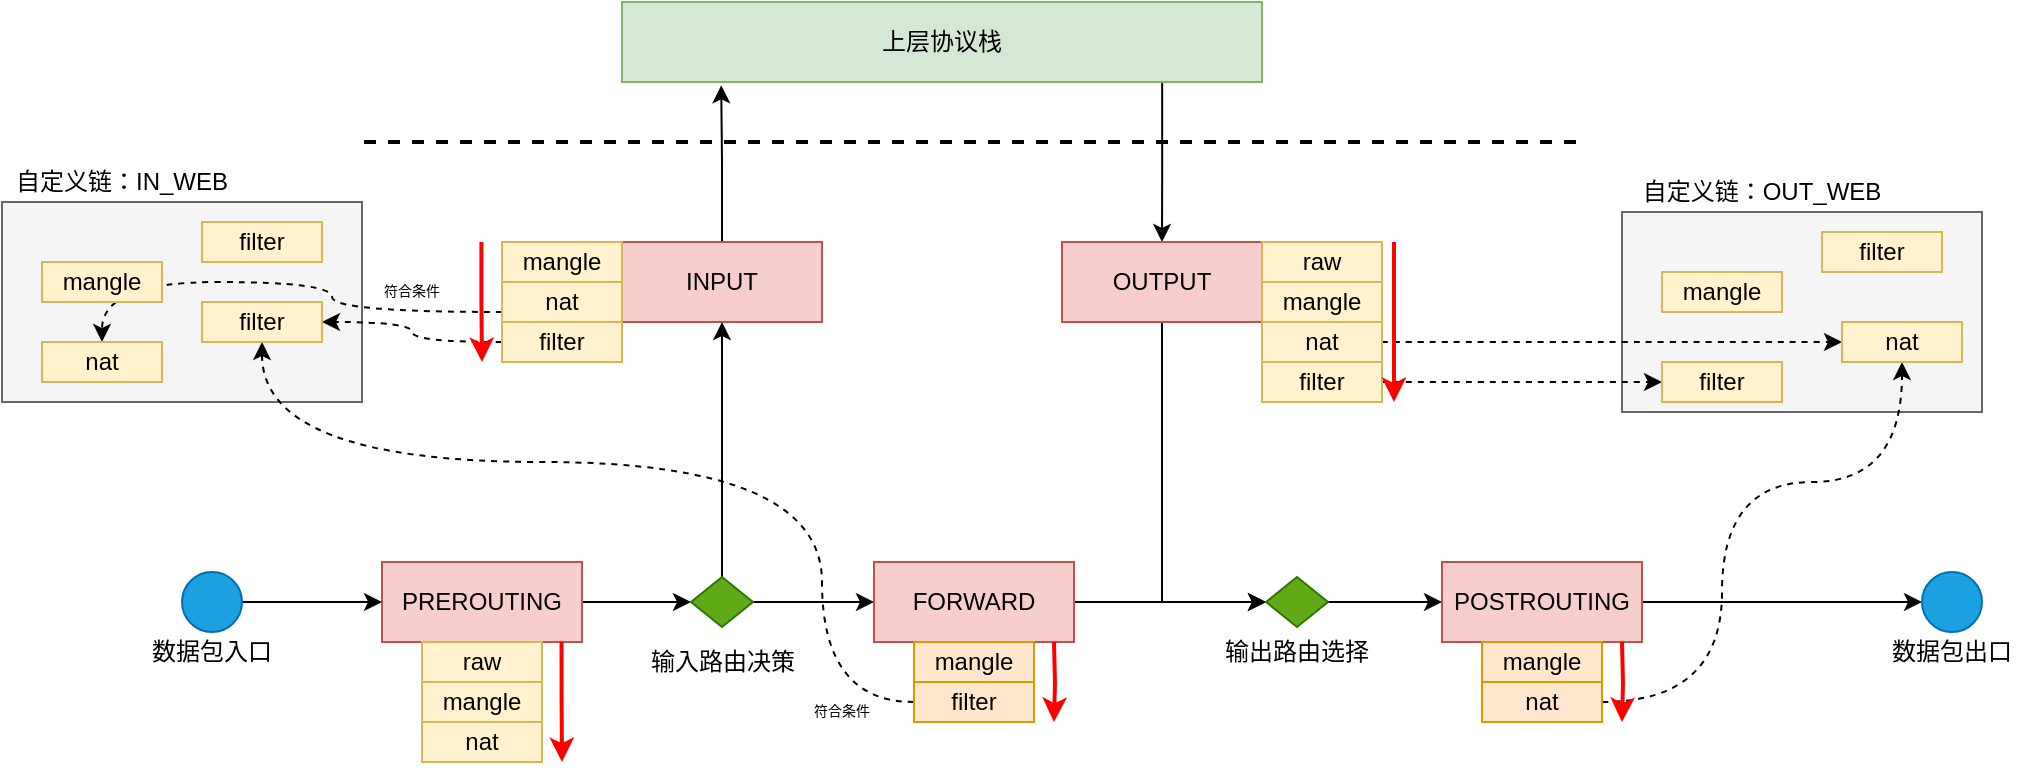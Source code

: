 <mxfile version="20.8.20" type="device"><diagram name="第 1 页" id="3C3xib8dP2eyhvRNx_7X"><mxGraphModel dx="1259" dy="628" grid="1" gridSize="10" guides="1" tooltips="1" connect="1" arrows="1" fold="1" page="1" pageScale="1" pageWidth="827" pageHeight="1169" math="0" shadow="0"><root><mxCell id="0"/><mxCell id="1" parent="0"/><mxCell id="LdXf7nQ6u4iNYMLFst4R-63" value="" style="rounded=0;whiteSpace=wrap;html=1;fillColor=#f5f5f5;fontColor=#333333;strokeColor=#666666;" parent="1" vertex="1"><mxGeometry x="890" y="365" width="180" height="100" as="geometry"/></mxCell><mxCell id="LdXf7nQ6u4iNYMLFst4R-55" value="" style="rounded=0;whiteSpace=wrap;html=1;fillColor=#f5f5f5;fontColor=#333333;strokeColor=#666666;" parent="1" vertex="1"><mxGeometry x="80" y="360" width="180" height="100" as="geometry"/></mxCell><mxCell id="LdXf7nQ6u4iNYMLFst4R-40" style="edgeStyle=orthogonalEdgeStyle;rounded=0;orthogonalLoop=1;jettySize=auto;html=1;exitX=0.844;exitY=1.011;exitDx=0;exitDy=0;exitPerimeter=0;" parent="1" source="LdXf7nQ6u4iNYMLFst4R-1" target="LdXf7nQ6u4iNYMLFst4R-6" edge="1"><mxGeometry relative="1" as="geometry"/></mxCell><mxCell id="LdXf7nQ6u4iNYMLFst4R-1" value="上层协议栈" style="rounded=0;whiteSpace=wrap;html=1;fillColor=#d5e8d4;strokeColor=#82b366;" parent="1" vertex="1"><mxGeometry x="390" y="260" width="320" height="40" as="geometry"/></mxCell><mxCell id="LdXf7nQ6u4iNYMLFst4R-39" style="edgeStyle=orthogonalEdgeStyle;rounded=0;orthogonalLoop=1;jettySize=auto;html=1;exitX=0.5;exitY=0;exitDx=0;exitDy=0;entryX=0.155;entryY=1.041;entryDx=0;entryDy=0;entryPerimeter=0;" parent="1" source="LdXf7nQ6u4iNYMLFst4R-2" target="LdXf7nQ6u4iNYMLFst4R-1" edge="1"><mxGeometry relative="1" as="geometry"/></mxCell><mxCell id="LdXf7nQ6u4iNYMLFst4R-2" value="INPUT" style="rounded=0;whiteSpace=wrap;html=1;fillColor=#f8cecc;strokeColor=#b85450;" parent="1" vertex="1"><mxGeometry x="390" y="380" width="100" height="40" as="geometry"/></mxCell><mxCell id="LdXf7nQ6u4iNYMLFst4R-3" value="mangle" style="rounded=0;whiteSpace=wrap;html=1;fillColor=#fff2cc;strokeColor=#d6b656;" parent="1" vertex="1"><mxGeometry x="330" y="380" width="60" height="20" as="geometry"/></mxCell><mxCell id="LdXf7nQ6u4iNYMLFst4R-60" style="edgeStyle=orthogonalEdgeStyle;curved=1;rounded=0;orthogonalLoop=1;jettySize=auto;html=1;exitX=0;exitY=0.75;exitDx=0;exitDy=0;entryX=0.5;entryY=0;entryDx=0;entryDy=0;dashed=1;strokeColor=#000000;strokeWidth=1;" parent="1" source="LdXf7nQ6u4iNYMLFst4R-4" target="LdXf7nQ6u4iNYMLFst4R-51" edge="1"><mxGeometry relative="1" as="geometry"><Array as="points"><mxPoint x="245" y="415"/><mxPoint x="245" y="400"/><mxPoint x="130" y="400"/></Array></mxGeometry></mxCell><mxCell id="LdXf7nQ6u4iNYMLFst4R-4" value="nat" style="rounded=0;whiteSpace=wrap;html=1;fillColor=#fff2cc;strokeColor=#d6b656;" parent="1" vertex="1"><mxGeometry x="330" y="400" width="60" height="20" as="geometry"/></mxCell><mxCell id="LdXf7nQ6u4iNYMLFst4R-58" style="edgeStyle=orthogonalEdgeStyle;rounded=0;orthogonalLoop=1;jettySize=auto;html=1;exitX=0;exitY=0.5;exitDx=0;exitDy=0;entryX=1;entryY=0.5;entryDx=0;entryDy=0;strokeColor=#000000;strokeWidth=1;curved=1;dashed=1;" parent="1" source="LdXf7nQ6u4iNYMLFst4R-5" target="LdXf7nQ6u4iNYMLFst4R-52" edge="1"><mxGeometry relative="1" as="geometry"/></mxCell><mxCell id="LdXf7nQ6u4iNYMLFst4R-5" value="filter" style="rounded=0;whiteSpace=wrap;html=1;fillColor=#fff2cc;strokeColor=#d6b656;" parent="1" vertex="1"><mxGeometry x="330" y="420" width="60" height="20" as="geometry"/></mxCell><mxCell id="62BUvFlx5klevteG8LBa-3" style="edgeStyle=orthogonalEdgeStyle;rounded=0;orthogonalLoop=1;jettySize=auto;html=1;exitX=0.5;exitY=1;exitDx=0;exitDy=0;entryX=0;entryY=0.5;entryDx=0;entryDy=0;" edge="1" parent="1" source="LdXf7nQ6u4iNYMLFst4R-6" target="dakSZpnpqlkhCH-X8MIS-1"><mxGeometry relative="1" as="geometry"/></mxCell><mxCell id="LdXf7nQ6u4iNYMLFst4R-6" value="OUTPUT" style="rounded=0;whiteSpace=wrap;html=1;fillColor=#f8cecc;strokeColor=#b85450;" parent="1" vertex="1"><mxGeometry x="610" y="380" width="100" height="40" as="geometry"/></mxCell><mxCell id="LdXf7nQ6u4iNYMLFst4R-7" value="mangle" style="rounded=0;whiteSpace=wrap;html=1;fillColor=#fff2cc;strokeColor=#d6b656;" parent="1" vertex="1"><mxGeometry x="710" y="400" width="60" height="20" as="geometry"/></mxCell><mxCell id="LdXf7nQ6u4iNYMLFst4R-70" style="edgeStyle=orthogonalEdgeStyle;curved=1;rounded=0;orthogonalLoop=1;jettySize=auto;html=1;exitX=1;exitY=0.5;exitDx=0;exitDy=0;entryX=0;entryY=0.5;entryDx=0;entryDy=0;dashed=1;strokeColor=#000000;strokeWidth=1;fontSize=7;" parent="1" source="LdXf7nQ6u4iNYMLFst4R-8" target="LdXf7nQ6u4iNYMLFst4R-65" edge="1"><mxGeometry relative="1" as="geometry"/></mxCell><mxCell id="LdXf7nQ6u4iNYMLFst4R-8" value="nat" style="rounded=0;whiteSpace=wrap;html=1;fillColor=#fff2cc;strokeColor=#d6b656;" parent="1" vertex="1"><mxGeometry x="710" y="420" width="60" height="20" as="geometry"/></mxCell><mxCell id="LdXf7nQ6u4iNYMLFst4R-69" style="edgeStyle=orthogonalEdgeStyle;curved=1;rounded=0;orthogonalLoop=1;jettySize=auto;html=1;exitX=1;exitY=0.5;exitDx=0;exitDy=0;entryX=0;entryY=0.5;entryDx=0;entryDy=0;dashed=1;strokeColor=#000000;strokeWidth=1;fontSize=7;" parent="1" source="LdXf7nQ6u4iNYMLFst4R-9" target="LdXf7nQ6u4iNYMLFst4R-66" edge="1"><mxGeometry relative="1" as="geometry"/></mxCell><mxCell id="LdXf7nQ6u4iNYMLFst4R-9" value="filter" style="rounded=0;whiteSpace=wrap;html=1;fillColor=#fff2cc;strokeColor=#d6b656;" parent="1" vertex="1"><mxGeometry x="710" y="440" width="60" height="20" as="geometry"/></mxCell><mxCell id="LdXf7nQ6u4iNYMLFst4R-10" value="raw" style="rounded=0;whiteSpace=wrap;html=1;fillColor=#fff2cc;strokeColor=#d6b656;" parent="1" vertex="1"><mxGeometry x="710" y="380" width="60" height="20" as="geometry"/></mxCell><mxCell id="dakSZpnpqlkhCH-X8MIS-2" style="edgeStyle=orthogonalEdgeStyle;rounded=0;orthogonalLoop=1;jettySize=auto;html=1;exitX=1;exitY=0.5;exitDx=0;exitDy=0;entryX=0;entryY=0.5;entryDx=0;entryDy=0;" parent="1" source="LdXf7nQ6u4iNYMLFst4R-11" target="LdXf7nQ6u4iNYMLFst4R-34" edge="1"><mxGeometry relative="1" as="geometry"/></mxCell><mxCell id="LdXf7nQ6u4iNYMLFst4R-11" value="POSTROUTING" style="rounded=0;whiteSpace=wrap;html=1;fillColor=#f8cecc;strokeColor=#b85450;" parent="1" vertex="1"><mxGeometry x="800" y="540" width="100" height="40" as="geometry"/></mxCell><mxCell id="LdXf7nQ6u4iNYMLFst4R-12" value="mangle" style="rounded=0;whiteSpace=wrap;html=1;fillColor=#ffe6cc;strokeColor=#d79b00;" parent="1" vertex="1"><mxGeometry x="820" y="580" width="60" height="20" as="geometry"/></mxCell><mxCell id="LdXf7nQ6u4iNYMLFst4R-71" style="edgeStyle=orthogonalEdgeStyle;curved=1;rounded=0;orthogonalLoop=1;jettySize=auto;html=1;exitX=1;exitY=0.5;exitDx=0;exitDy=0;entryX=0.5;entryY=1;entryDx=0;entryDy=0;dashed=1;strokeColor=#000000;strokeWidth=1;fontSize=7;" parent="1" source="LdXf7nQ6u4iNYMLFst4R-13" target="LdXf7nQ6u4iNYMLFst4R-65" edge="1"><mxGeometry relative="1" as="geometry"><Array as="points"><mxPoint x="940" y="610"/><mxPoint x="940" y="500"/><mxPoint x="1030" y="500"/></Array></mxGeometry></mxCell><mxCell id="LdXf7nQ6u4iNYMLFst4R-13" value="nat" style="rounded=0;whiteSpace=wrap;html=1;fillColor=#ffe6cc;strokeColor=#d79b00;" parent="1" vertex="1"><mxGeometry x="820" y="600" width="60" height="20" as="geometry"/></mxCell><mxCell id="62BUvFlx5klevteG8LBa-1" style="edgeStyle=orthogonalEdgeStyle;rounded=0;orthogonalLoop=1;jettySize=auto;html=1;exitX=1;exitY=0.5;exitDx=0;exitDy=0;entryX=0;entryY=0.5;entryDx=0;entryDy=0;" edge="1" parent="1" source="LdXf7nQ6u4iNYMLFst4R-16" target="dakSZpnpqlkhCH-X8MIS-1"><mxGeometry relative="1" as="geometry"/></mxCell><mxCell id="LdXf7nQ6u4iNYMLFst4R-16" value="FORWARD" style="rounded=0;whiteSpace=wrap;html=1;fillColor=#f8cecc;strokeColor=#b85450;" parent="1" vertex="1"><mxGeometry x="516" y="540" width="100" height="40" as="geometry"/></mxCell><mxCell id="LdXf7nQ6u4iNYMLFst4R-17" value="mangle" style="rounded=0;whiteSpace=wrap;html=1;fillColor=#ffe6cc;strokeColor=#d79b00;" parent="1" vertex="1"><mxGeometry x="536" y="580" width="60" height="20" as="geometry"/></mxCell><mxCell id="LdXf7nQ6u4iNYMLFst4R-59" style="edgeStyle=orthogonalEdgeStyle;curved=1;rounded=0;orthogonalLoop=1;jettySize=auto;html=1;exitX=0;exitY=0.5;exitDx=0;exitDy=0;strokeColor=#000000;strokeWidth=1;dashed=1;" parent="1" source="LdXf7nQ6u4iNYMLFst4R-19" target="LdXf7nQ6u4iNYMLFst4R-52" edge="1"><mxGeometry relative="1" as="geometry"><Array as="points"><mxPoint x="490" y="610"/><mxPoint x="490" y="490"/><mxPoint x="210" y="490"/></Array></mxGeometry></mxCell><mxCell id="LdXf7nQ6u4iNYMLFst4R-19" value="filter" style="rounded=0;whiteSpace=wrap;html=1;fillColor=#ffe6cc;strokeColor=#d79b00;" parent="1" vertex="1"><mxGeometry x="536" y="600" width="60" height="20" as="geometry"/></mxCell><mxCell id="LdXf7nQ6u4iNYMLFst4R-29" style="edgeStyle=orthogonalEdgeStyle;rounded=0;orthogonalLoop=1;jettySize=auto;html=1;exitX=1;exitY=0.5;exitDx=0;exitDy=0;" parent="1" source="LdXf7nQ6u4iNYMLFst4R-21" target="LdXf7nQ6u4iNYMLFst4R-28" edge="1"><mxGeometry relative="1" as="geometry"/></mxCell><mxCell id="LdXf7nQ6u4iNYMLFst4R-21" value="PREROUTING" style="rounded=0;whiteSpace=wrap;html=1;fillColor=#f8cecc;strokeColor=#b85450;" parent="1" vertex="1"><mxGeometry x="270" y="540" width="100" height="40" as="geometry"/></mxCell><mxCell id="LdXf7nQ6u4iNYMLFst4R-22" value="mangle" style="rounded=0;whiteSpace=wrap;html=1;fillColor=#fff2cc;strokeColor=#d6b656;" parent="1" vertex="1"><mxGeometry x="290" y="600" width="60" height="20" as="geometry"/></mxCell><mxCell id="LdXf7nQ6u4iNYMLFst4R-23" value="nat" style="rounded=0;whiteSpace=wrap;html=1;fillColor=#fff2cc;strokeColor=#d6b656;" parent="1" vertex="1"><mxGeometry x="290" y="620" width="60" height="20" as="geometry"/></mxCell><mxCell id="LdXf7nQ6u4iNYMLFst4R-25" value="raw" style="rounded=0;whiteSpace=wrap;html=1;fillColor=#fff2cc;strokeColor=#d6b656;" parent="1" vertex="1"><mxGeometry x="290" y="580" width="60" height="20" as="geometry"/></mxCell><mxCell id="LdXf7nQ6u4iNYMLFst4R-27" style="edgeStyle=orthogonalEdgeStyle;rounded=0;orthogonalLoop=1;jettySize=auto;html=1;" parent="1" source="LdXf7nQ6u4iNYMLFst4R-26" target="LdXf7nQ6u4iNYMLFst4R-21" edge="1"><mxGeometry relative="1" as="geometry"/></mxCell><mxCell id="LdXf7nQ6u4iNYMLFst4R-26" value="" style="ellipse;whiteSpace=wrap;html=1;aspect=fixed;fillColor=#1ba1e2;fontColor=#ffffff;strokeColor=#006EAF;" parent="1" vertex="1"><mxGeometry x="170" y="545" width="30" height="30" as="geometry"/></mxCell><mxCell id="LdXf7nQ6u4iNYMLFst4R-30" style="edgeStyle=orthogonalEdgeStyle;rounded=0;orthogonalLoop=1;jettySize=auto;html=1;exitX=0.5;exitY=0;exitDx=0;exitDy=0;" parent="1" source="LdXf7nQ6u4iNYMLFst4R-28" target="LdXf7nQ6u4iNYMLFst4R-2" edge="1"><mxGeometry relative="1" as="geometry"/></mxCell><mxCell id="LdXf7nQ6u4iNYMLFst4R-31" style="edgeStyle=orthogonalEdgeStyle;rounded=0;orthogonalLoop=1;jettySize=auto;html=1;exitX=1;exitY=0.5;exitDx=0;exitDy=0;" parent="1" source="LdXf7nQ6u4iNYMLFst4R-28" target="LdXf7nQ6u4iNYMLFst4R-16" edge="1"><mxGeometry relative="1" as="geometry"/></mxCell><mxCell id="LdXf7nQ6u4iNYMLFst4R-28" value="" style="rhombus;whiteSpace=wrap;html=1;fillColor=#60a917;fontColor=#ffffff;strokeColor=#2D7600;" parent="1" vertex="1"><mxGeometry x="424.5" y="547.5" width="31" height="25" as="geometry"/></mxCell><mxCell id="LdXf7nQ6u4iNYMLFst4R-34" value="" style="ellipse;whiteSpace=wrap;html=1;aspect=fixed;fillColor=#1ba1e2;fontColor=#ffffff;strokeColor=#006EAF;" parent="1" vertex="1"><mxGeometry x="1040" y="545" width="30" height="30" as="geometry"/></mxCell><mxCell id="LdXf7nQ6u4iNYMLFst4R-36" value="数据包出口" style="text;html=1;strokeColor=none;fillColor=none;align=center;verticalAlign=middle;whiteSpace=wrap;rounded=0;" parent="1" vertex="1"><mxGeometry x="1020" y="570" width="70" height="30" as="geometry"/></mxCell><mxCell id="LdXf7nQ6u4iNYMLFst4R-37" value="数据包入口" style="text;html=1;strokeColor=none;fillColor=none;align=center;verticalAlign=middle;whiteSpace=wrap;rounded=0;" parent="1" vertex="1"><mxGeometry x="150" y="570" width="70" height="30" as="geometry"/></mxCell><mxCell id="LdXf7nQ6u4iNYMLFst4R-38" value="输入路由决策" style="text;html=1;strokeColor=none;fillColor=none;align=center;verticalAlign=middle;whiteSpace=wrap;rounded=0;" parent="1" vertex="1"><mxGeometry x="397.5" y="580" width="85" height="20" as="geometry"/></mxCell><mxCell id="LdXf7nQ6u4iNYMLFst4R-42" style="edgeStyle=orthogonalEdgeStyle;rounded=0;orthogonalLoop=1;jettySize=auto;html=1;strokeWidth=2;strokeColor=#FF0000;" parent="1" edge="1"><mxGeometry relative="1" as="geometry"><mxPoint x="776" y="380" as="sourcePoint"/><mxPoint x="776" y="460" as="targetPoint"/></mxGeometry></mxCell><mxCell id="LdXf7nQ6u4iNYMLFst4R-43" style="edgeStyle=orthogonalEdgeStyle;rounded=0;orthogonalLoop=1;jettySize=auto;html=1;strokeWidth=2;strokeColor=#FF0000;" parent="1" edge="1"><mxGeometry relative="1" as="geometry"><mxPoint x="319.71" y="380" as="sourcePoint"/><mxPoint x="320" y="440" as="targetPoint"/><Array as="points"><mxPoint x="320" y="410"/></Array></mxGeometry></mxCell><mxCell id="LdXf7nQ6u4iNYMLFst4R-44" style="edgeStyle=orthogonalEdgeStyle;rounded=0;orthogonalLoop=1;jettySize=auto;html=1;strokeWidth=2;strokeColor=#FF0000;" parent="1" edge="1"><mxGeometry relative="1" as="geometry"><mxPoint x="890" y="580" as="sourcePoint"/><mxPoint x="890" y="620" as="targetPoint"/></mxGeometry></mxCell><mxCell id="LdXf7nQ6u4iNYMLFst4R-45" style="edgeStyle=orthogonalEdgeStyle;rounded=0;orthogonalLoop=1;jettySize=auto;html=1;strokeWidth=2;strokeColor=#FF0000;" parent="1" edge="1"><mxGeometry relative="1" as="geometry"><mxPoint x="606" y="580" as="sourcePoint"/><mxPoint x="606" y="620" as="targetPoint"/></mxGeometry></mxCell><mxCell id="LdXf7nQ6u4iNYMLFst4R-46" style="edgeStyle=orthogonalEdgeStyle;rounded=0;orthogonalLoop=1;jettySize=auto;html=1;strokeWidth=2;strokeColor=#FF0000;" parent="1" edge="1"><mxGeometry relative="1" as="geometry"><mxPoint x="359.76" y="580" as="sourcePoint"/><mxPoint x="360" y="640" as="targetPoint"/><Array as="points"><mxPoint x="360" y="610"/><mxPoint x="360" y="610"/></Array></mxGeometry></mxCell><mxCell id="LdXf7nQ6u4iNYMLFst4R-48" value="" style="endArrow=none;dashed=1;html=1;rounded=0;strokeColor=#000000;strokeWidth=2;" parent="1" edge="1"><mxGeometry width="50" height="50" relative="1" as="geometry"><mxPoint x="261" y="330" as="sourcePoint"/><mxPoint x="871" y="330" as="targetPoint"/></mxGeometry></mxCell><mxCell id="LdXf7nQ6u4iNYMLFst4R-50" value="mangle" style="rounded=0;whiteSpace=wrap;html=1;fillColor=#fff2cc;strokeColor=#d6b656;" parent="1" vertex="1"><mxGeometry x="100" y="390" width="60" height="20" as="geometry"/></mxCell><mxCell id="LdXf7nQ6u4iNYMLFst4R-51" value="nat" style="rounded=0;whiteSpace=wrap;html=1;fillColor=#fff2cc;strokeColor=#d6b656;" parent="1" vertex="1"><mxGeometry x="100" y="430" width="60" height="20" as="geometry"/></mxCell><mxCell id="LdXf7nQ6u4iNYMLFst4R-52" value="filter" style="rounded=0;whiteSpace=wrap;html=1;fillColor=#fff2cc;strokeColor=#d6b656;" parent="1" vertex="1"><mxGeometry x="180" y="410" width="60" height="20" as="geometry"/></mxCell><mxCell id="LdXf7nQ6u4iNYMLFst4R-54" value="filter" style="rounded=0;whiteSpace=wrap;html=1;fillColor=#fff2cc;strokeColor=#d6b656;" parent="1" vertex="1"><mxGeometry x="180" y="370" width="60" height="20" as="geometry"/></mxCell><mxCell id="LdXf7nQ6u4iNYMLFst4R-56" value="自定义链：IN_WEB" style="text;html=1;strokeColor=none;fillColor=none;align=center;verticalAlign=middle;whiteSpace=wrap;rounded=0;" parent="1" vertex="1"><mxGeometry x="80" y="340" width="120" height="20" as="geometry"/></mxCell><mxCell id="LdXf7nQ6u4iNYMLFst4R-61" value="符合条件" style="text;html=1;strokeColor=none;fillColor=none;align=center;verticalAlign=middle;whiteSpace=wrap;rounded=0;fontSize=7;" parent="1" vertex="1"><mxGeometry x="475" y="610" width="50" height="10" as="geometry"/></mxCell><mxCell id="LdXf7nQ6u4iNYMLFst4R-62" value="符合条件" style="text;html=1;strokeColor=none;fillColor=none;align=center;verticalAlign=middle;whiteSpace=wrap;rounded=0;fontSize=7;" parent="1" vertex="1"><mxGeometry x="260" y="400" width="50" height="10" as="geometry"/></mxCell><mxCell id="LdXf7nQ6u4iNYMLFst4R-64" value="mangle" style="rounded=0;whiteSpace=wrap;html=1;fillColor=#fff2cc;strokeColor=#d6b656;" parent="1" vertex="1"><mxGeometry x="910" y="395" width="60" height="20" as="geometry"/></mxCell><mxCell id="LdXf7nQ6u4iNYMLFst4R-65" value="nat" style="rounded=0;whiteSpace=wrap;html=1;fillColor=#fff2cc;strokeColor=#d6b656;" parent="1" vertex="1"><mxGeometry x="1000" y="420" width="60" height="20" as="geometry"/></mxCell><mxCell id="LdXf7nQ6u4iNYMLFst4R-66" value="filter" style="rounded=0;whiteSpace=wrap;html=1;fillColor=#fff2cc;strokeColor=#d6b656;" parent="1" vertex="1"><mxGeometry x="910" y="440" width="60" height="20" as="geometry"/></mxCell><mxCell id="LdXf7nQ6u4iNYMLFst4R-67" value="filter" style="rounded=0;whiteSpace=wrap;html=1;fillColor=#fff2cc;strokeColor=#d6b656;" parent="1" vertex="1"><mxGeometry x="990" y="375" width="60" height="20" as="geometry"/></mxCell><mxCell id="LdXf7nQ6u4iNYMLFst4R-68" value="自定义链：OUT_WEB" style="text;html=1;strokeColor=none;fillColor=none;align=center;verticalAlign=middle;whiteSpace=wrap;rounded=0;" parent="1" vertex="1"><mxGeometry x="890" y="345" width="140" height="20" as="geometry"/></mxCell><mxCell id="62BUvFlx5klevteG8LBa-2" style="edgeStyle=orthogonalEdgeStyle;rounded=0;orthogonalLoop=1;jettySize=auto;html=1;exitX=1;exitY=0.5;exitDx=0;exitDy=0;entryX=0;entryY=0.5;entryDx=0;entryDy=0;" edge="1" parent="1" source="dakSZpnpqlkhCH-X8MIS-1" target="LdXf7nQ6u4iNYMLFst4R-11"><mxGeometry relative="1" as="geometry"/></mxCell><mxCell id="dakSZpnpqlkhCH-X8MIS-1" value="" style="rhombus;whiteSpace=wrap;html=1;fillColor=#60a917;fontColor=#ffffff;strokeColor=#2D7600;" parent="1" vertex="1"><mxGeometry x="712" y="547.5" width="31" height="25" as="geometry"/></mxCell><mxCell id="dakSZpnpqlkhCH-X8MIS-4" value="输出路由选择" style="text;html=1;strokeColor=none;fillColor=none;align=center;verticalAlign=middle;whiteSpace=wrap;rounded=0;" parent="1" vertex="1"><mxGeometry x="685" y="575" width="85" height="20" as="geometry"/></mxCell></root></mxGraphModel></diagram></mxfile>
